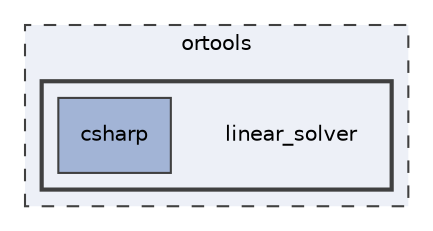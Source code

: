 digraph "linear_solver"
{
 // LATEX_PDF_SIZE
  edge [fontname="Helvetica",fontsize="10",labelfontname="Helvetica",labelfontsize="10"];
  node [fontname="Helvetica",fontsize="10",shape=record];
  compound=true
  subgraph clusterdir_a7cc1eeded8f693d0da6c729bc88c45a {
    graph [ bgcolor="#edf0f7", pencolor="grey25", style="filled,dashed,", label="ortools", fontname="Helvetica", fontsize="10", URL="dir_a7cc1eeded8f693d0da6c729bc88c45a.html"]
  subgraph clusterdir_4d3a5a688e4550f3d7725aaa5ab9c27b {
    graph [ bgcolor="#edf0f7", pencolor="grey25", style="filled,bold,", label="", fontname="Helvetica", fontsize="10", URL="dir_4d3a5a688e4550f3d7725aaa5ab9c27b.html"]
    dir_4d3a5a688e4550f3d7725aaa5ab9c27b [shape=plaintext, label="linear_solver"];
  dir_3a3d7bac3b6f6c6e4a6cb4a9e2e91174 [shape=box, label="csharp", style="filled,", fillcolor="#a2b4d6", color="grey25", URL="dir_3a3d7bac3b6f6c6e4a6cb4a9e2e91174.html"];
  }
  }
}
